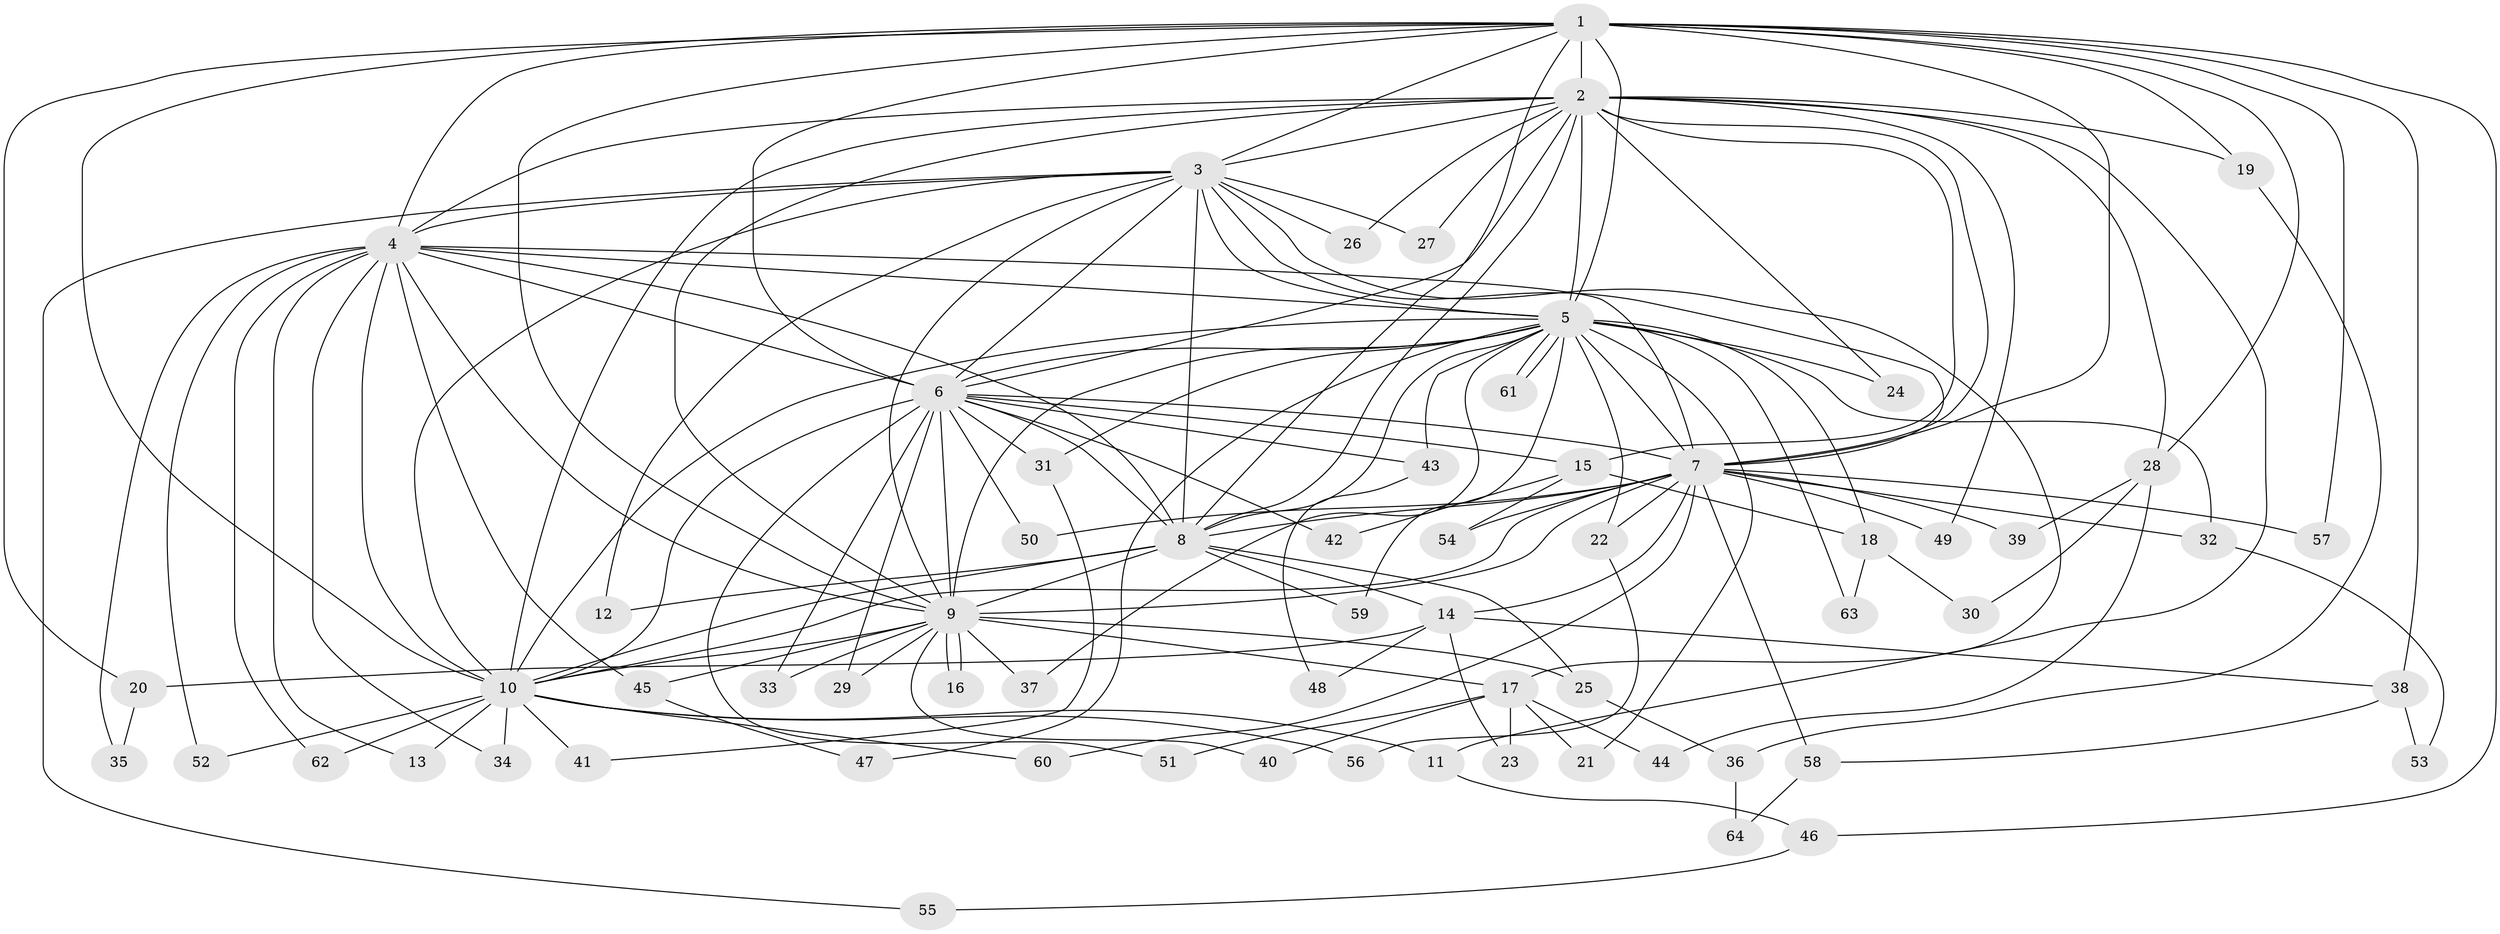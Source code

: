 // Generated by graph-tools (version 1.1) at 2025/11/02/27/25 16:11:06]
// undirected, 64 vertices, 153 edges
graph export_dot {
graph [start="1"]
  node [color=gray90,style=filled];
  1;
  2;
  3;
  4;
  5;
  6;
  7;
  8;
  9;
  10;
  11;
  12;
  13;
  14;
  15;
  16;
  17;
  18;
  19;
  20;
  21;
  22;
  23;
  24;
  25;
  26;
  27;
  28;
  29;
  30;
  31;
  32;
  33;
  34;
  35;
  36;
  37;
  38;
  39;
  40;
  41;
  42;
  43;
  44;
  45;
  46;
  47;
  48;
  49;
  50;
  51;
  52;
  53;
  54;
  55;
  56;
  57;
  58;
  59;
  60;
  61;
  62;
  63;
  64;
  1 -- 2;
  1 -- 3;
  1 -- 4;
  1 -- 5;
  1 -- 6;
  1 -- 7;
  1 -- 8;
  1 -- 9;
  1 -- 10;
  1 -- 19;
  1 -- 20;
  1 -- 28;
  1 -- 38;
  1 -- 46;
  1 -- 57;
  2 -- 3;
  2 -- 4;
  2 -- 5;
  2 -- 6;
  2 -- 7;
  2 -- 8;
  2 -- 9;
  2 -- 10;
  2 -- 11;
  2 -- 15;
  2 -- 19;
  2 -- 24;
  2 -- 26;
  2 -- 27;
  2 -- 28;
  2 -- 49;
  3 -- 4;
  3 -- 5;
  3 -- 6;
  3 -- 7;
  3 -- 8;
  3 -- 9;
  3 -- 10;
  3 -- 12;
  3 -- 17;
  3 -- 26;
  3 -- 27;
  3 -- 55;
  4 -- 5;
  4 -- 6;
  4 -- 7;
  4 -- 8;
  4 -- 9;
  4 -- 10;
  4 -- 13;
  4 -- 34;
  4 -- 35;
  4 -- 45;
  4 -- 52;
  4 -- 62;
  5 -- 6;
  5 -- 7;
  5 -- 8;
  5 -- 9;
  5 -- 10;
  5 -- 18;
  5 -- 21;
  5 -- 22;
  5 -- 24;
  5 -- 31;
  5 -- 32;
  5 -- 37;
  5 -- 43;
  5 -- 47;
  5 -- 59;
  5 -- 61;
  5 -- 61;
  5 -- 63;
  6 -- 7;
  6 -- 8;
  6 -- 9;
  6 -- 10;
  6 -- 15;
  6 -- 29;
  6 -- 31;
  6 -- 33;
  6 -- 42;
  6 -- 43;
  6 -- 50;
  6 -- 51;
  7 -- 8;
  7 -- 9;
  7 -- 10;
  7 -- 14;
  7 -- 22;
  7 -- 32;
  7 -- 39;
  7 -- 49;
  7 -- 50;
  7 -- 54;
  7 -- 57;
  7 -- 58;
  7 -- 60;
  8 -- 9;
  8 -- 10;
  8 -- 12;
  8 -- 14;
  8 -- 25;
  8 -- 59;
  9 -- 10;
  9 -- 16;
  9 -- 16;
  9 -- 17;
  9 -- 25;
  9 -- 29;
  9 -- 33;
  9 -- 37;
  9 -- 40;
  9 -- 45;
  10 -- 11;
  10 -- 13;
  10 -- 34;
  10 -- 41;
  10 -- 52;
  10 -- 56;
  10 -- 60;
  10 -- 62;
  11 -- 46;
  14 -- 20;
  14 -- 23;
  14 -- 38;
  14 -- 48;
  15 -- 18;
  15 -- 42;
  15 -- 54;
  17 -- 21;
  17 -- 23;
  17 -- 40;
  17 -- 44;
  17 -- 51;
  18 -- 30;
  18 -- 63;
  19 -- 36;
  20 -- 35;
  22 -- 56;
  25 -- 36;
  28 -- 30;
  28 -- 39;
  28 -- 44;
  31 -- 41;
  32 -- 53;
  36 -- 64;
  38 -- 53;
  38 -- 58;
  43 -- 48;
  45 -- 47;
  46 -- 55;
  58 -- 64;
}

